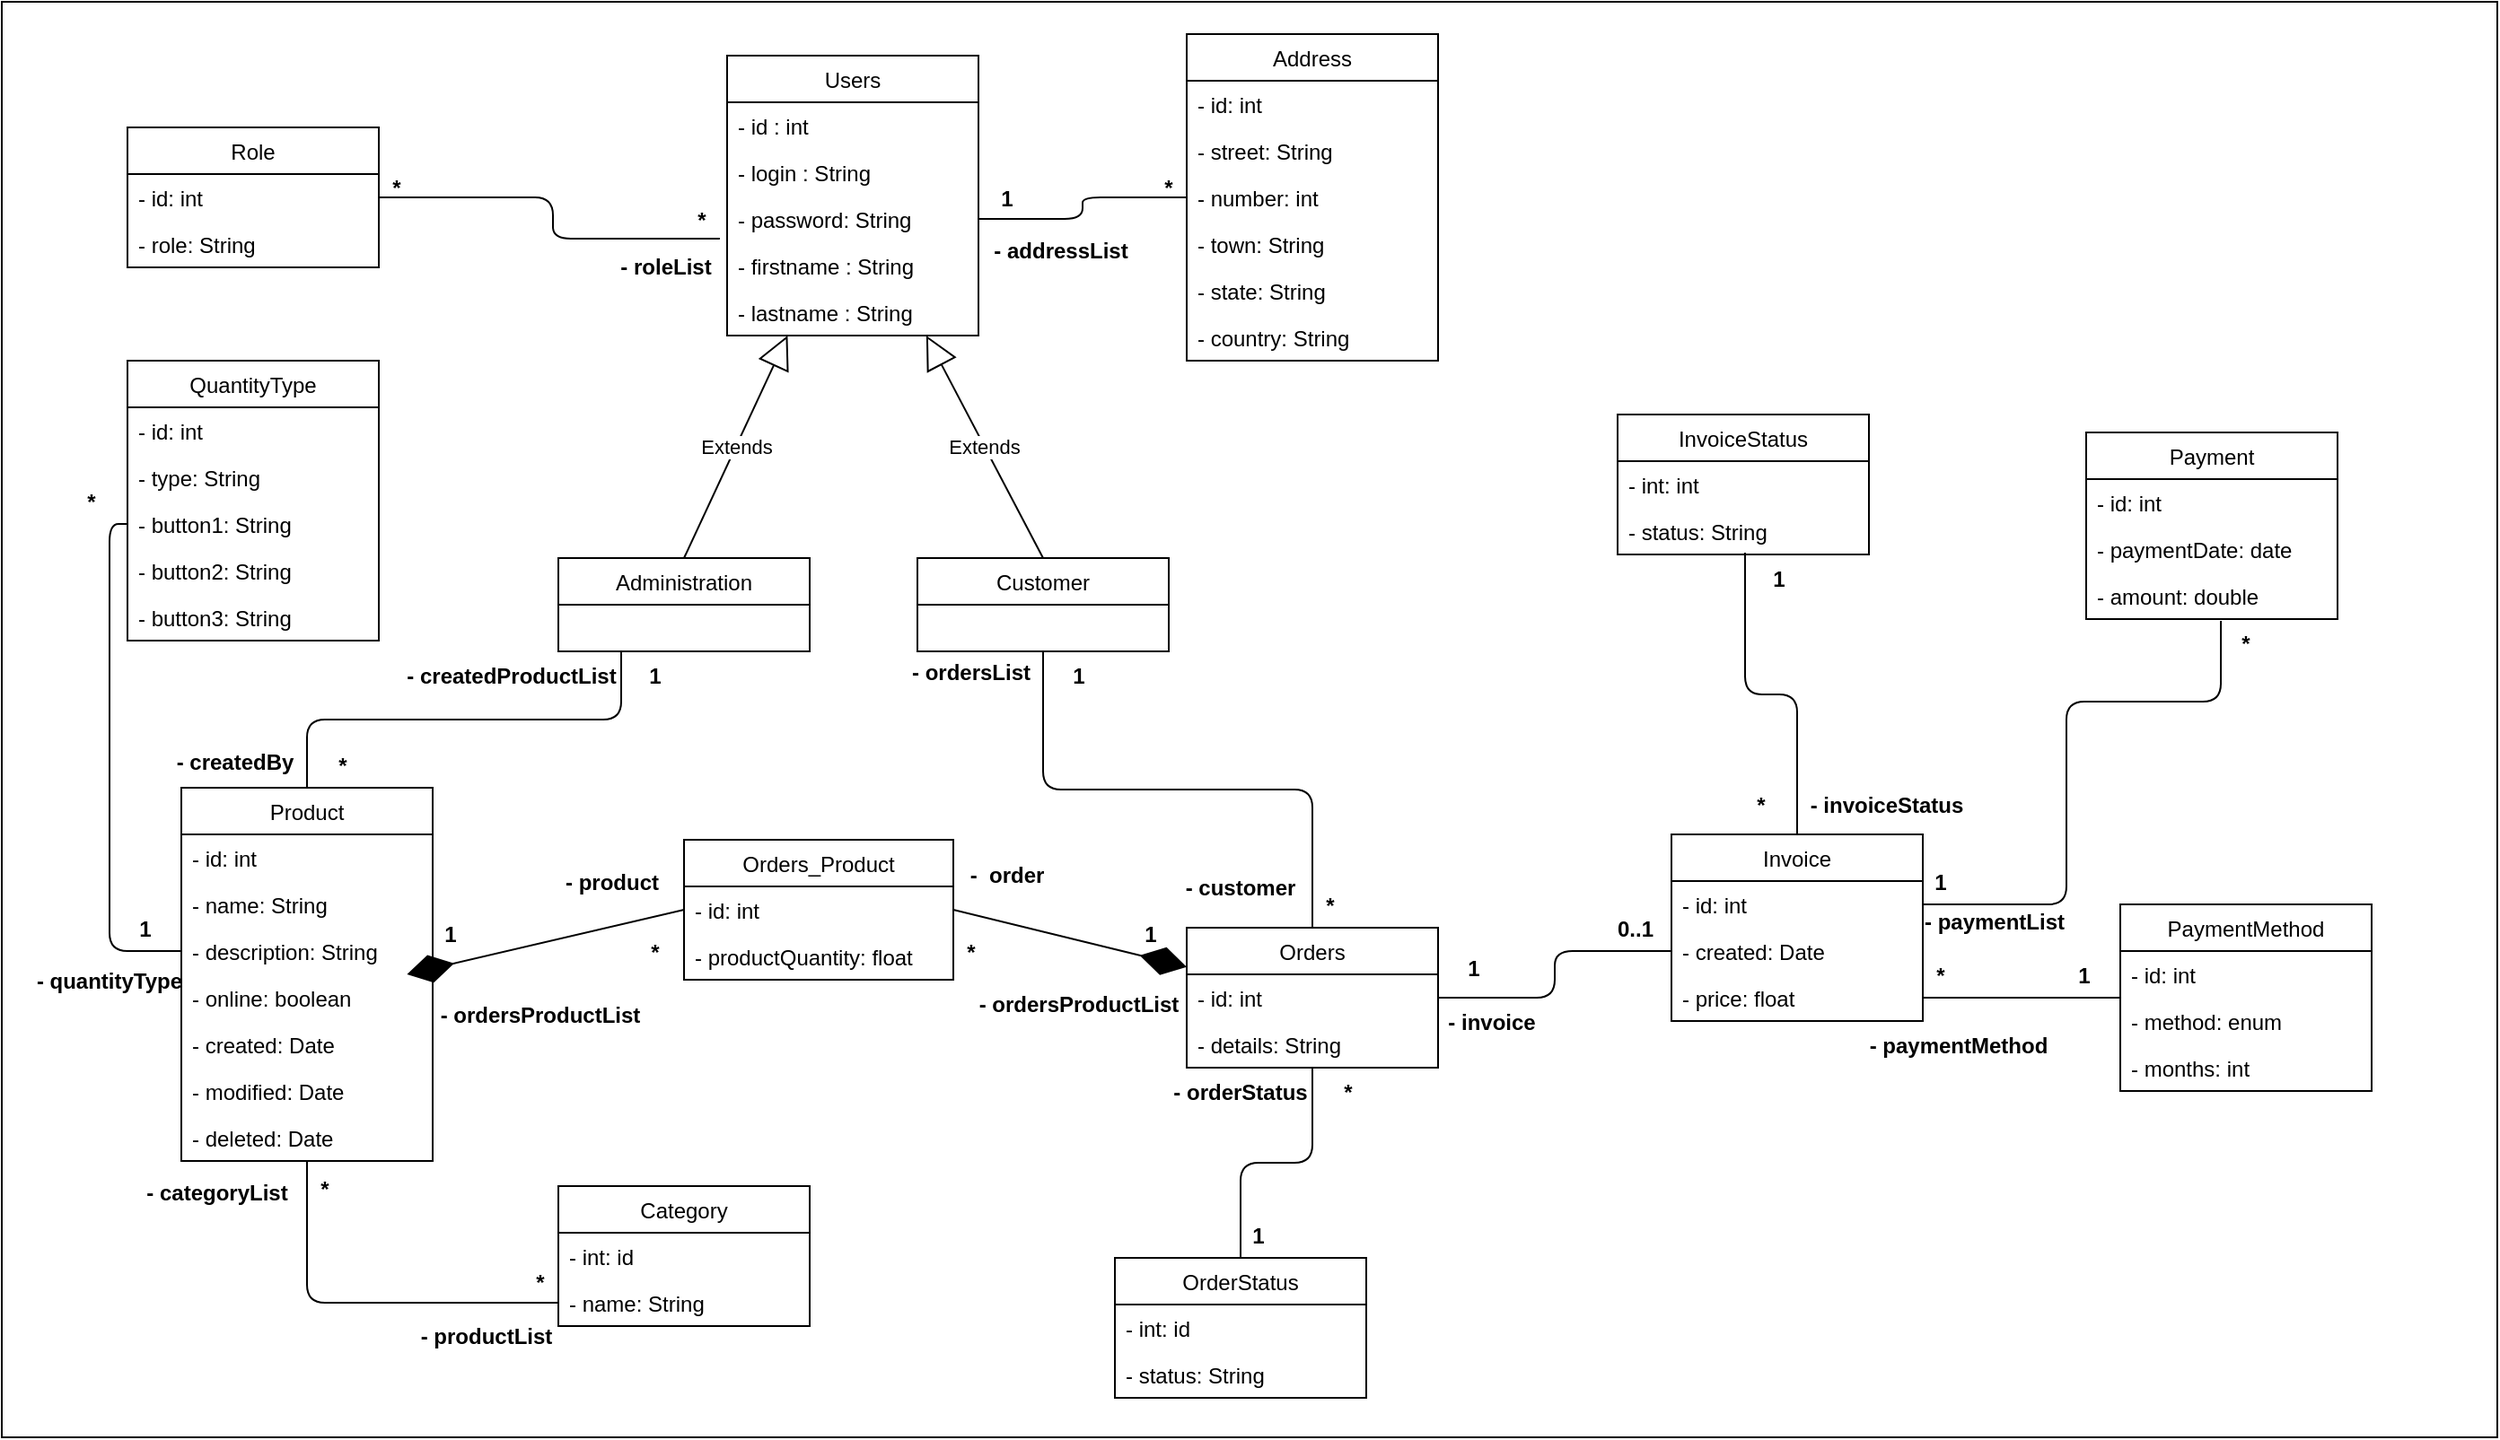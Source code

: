 <mxfile version="13.9.9" type="device" pages="8"><diagram id="TPup35VazX0daC7ARPF8" name="UML"><mxGraphModel dx="1662" dy="822" grid="1" gridSize="10" guides="1" tooltips="1" connect="1" arrows="1" fold="1" page="1" pageScale="1" pageWidth="827" pageHeight="1169" math="0" shadow="0"><root><mxCell id="tG_3w9Itzg5p2RPF29Pc-0"/><mxCell id="tG_3w9Itzg5p2RPF29Pc-1" parent="tG_3w9Itzg5p2RPF29Pc-0"/><mxCell id="tG_3w9Itzg5p2RPF29Pc-2" value="" style="rounded=0;whiteSpace=wrap;html=1;" parent="tG_3w9Itzg5p2RPF29Pc-1" vertex="1"><mxGeometry x="10" y="40" width="1390" height="800" as="geometry"/></mxCell><mxCell id="tG_3w9Itzg5p2RPF29Pc-3" value="Users" style="swimlane;fontStyle=0;childLayout=stackLayout;horizontal=1;startSize=26;fillColor=none;horizontalStack=0;resizeParent=1;resizeParentMax=0;resizeLast=0;collapsible=1;marginBottom=0;" parent="tG_3w9Itzg5p2RPF29Pc-1" vertex="1"><mxGeometry x="414" y="70" width="140" height="156" as="geometry"/></mxCell><mxCell id="tG_3w9Itzg5p2RPF29Pc-4" value="- id : int" style="text;strokeColor=none;fillColor=none;align=left;verticalAlign=top;spacingLeft=4;spacingRight=4;overflow=hidden;rotatable=0;points=[[0,0.5],[1,0.5]];portConstraint=eastwest;" parent="tG_3w9Itzg5p2RPF29Pc-3" vertex="1"><mxGeometry y="26" width="140" height="26" as="geometry"/></mxCell><mxCell id="tG_3w9Itzg5p2RPF29Pc-5" value="- login : String" style="text;strokeColor=none;fillColor=none;align=left;verticalAlign=top;spacingLeft=4;spacingRight=4;overflow=hidden;rotatable=0;points=[[0,0.5],[1,0.5]];portConstraint=eastwest;" parent="tG_3w9Itzg5p2RPF29Pc-3" vertex="1"><mxGeometry y="52" width="140" height="26" as="geometry"/></mxCell><mxCell id="tG_3w9Itzg5p2RPF29Pc-6" value="- password: String" style="text;strokeColor=none;fillColor=none;align=left;verticalAlign=top;spacingLeft=4;spacingRight=4;overflow=hidden;rotatable=0;points=[[0,0.5],[1,0.5]];portConstraint=eastwest;" parent="tG_3w9Itzg5p2RPF29Pc-3" vertex="1"><mxGeometry y="78" width="140" height="26" as="geometry"/></mxCell><mxCell id="tG_3w9Itzg5p2RPF29Pc-7" value="- firstname : String&#10;" style="text;strokeColor=none;fillColor=none;align=left;verticalAlign=top;spacingLeft=4;spacingRight=4;overflow=hidden;rotatable=0;points=[[0,0.5],[1,0.5]];portConstraint=eastwest;" parent="tG_3w9Itzg5p2RPF29Pc-3" vertex="1"><mxGeometry y="104" width="140" height="26" as="geometry"/></mxCell><mxCell id="tG_3w9Itzg5p2RPF29Pc-8" value="- lastname : String&#10;" style="text;strokeColor=none;fillColor=none;align=left;verticalAlign=top;spacingLeft=4;spacingRight=4;overflow=hidden;rotatable=0;points=[[0,0.5],[1,0.5]];portConstraint=eastwest;" parent="tG_3w9Itzg5p2RPF29Pc-3" vertex="1"><mxGeometry y="130" width="140" height="26" as="geometry"/></mxCell><mxCell id="tG_3w9Itzg5p2RPF29Pc-9" value="Role" style="swimlane;fontStyle=0;childLayout=stackLayout;horizontal=1;startSize=26;fillColor=none;horizontalStack=0;resizeParent=1;resizeParentMax=0;resizeLast=0;collapsible=1;marginBottom=0;" parent="tG_3w9Itzg5p2RPF29Pc-1" vertex="1"><mxGeometry x="80" y="110" width="140" height="78" as="geometry"/></mxCell><mxCell id="tG_3w9Itzg5p2RPF29Pc-10" value="- id: int" style="text;strokeColor=none;fillColor=none;align=left;verticalAlign=top;spacingLeft=4;spacingRight=4;overflow=hidden;rotatable=0;points=[[0,0.5],[1,0.5]];portConstraint=eastwest;" parent="tG_3w9Itzg5p2RPF29Pc-9" vertex="1"><mxGeometry y="26" width="140" height="26" as="geometry"/></mxCell><mxCell id="tG_3w9Itzg5p2RPF29Pc-11" value="- role: String" style="text;strokeColor=none;fillColor=none;align=left;verticalAlign=top;spacingLeft=4;spacingRight=4;overflow=hidden;rotatable=0;points=[[0,0.5],[1,0.5]];portConstraint=eastwest;" parent="tG_3w9Itzg5p2RPF29Pc-9" vertex="1"><mxGeometry y="52" width="140" height="26" as="geometry"/></mxCell><mxCell id="tG_3w9Itzg5p2RPF29Pc-12" value="Product" style="swimlane;fontStyle=0;childLayout=stackLayout;horizontal=1;startSize=26;fillColor=none;horizontalStack=0;resizeParent=1;resizeParentMax=0;resizeLast=0;collapsible=1;marginBottom=0;" parent="tG_3w9Itzg5p2RPF29Pc-1" vertex="1"><mxGeometry x="110" y="478" width="140" height="208" as="geometry"/></mxCell><mxCell id="tG_3w9Itzg5p2RPF29Pc-13" value="- id: int" style="text;strokeColor=none;fillColor=none;align=left;verticalAlign=top;spacingLeft=4;spacingRight=4;overflow=hidden;rotatable=0;points=[[0,0.5],[1,0.5]];portConstraint=eastwest;" parent="tG_3w9Itzg5p2RPF29Pc-12" vertex="1"><mxGeometry y="26" width="140" height="26" as="geometry"/></mxCell><mxCell id="tG_3w9Itzg5p2RPF29Pc-14" value="- name: String" style="text;strokeColor=none;fillColor=none;align=left;verticalAlign=top;spacingLeft=4;spacingRight=4;overflow=hidden;rotatable=0;points=[[0,0.5],[1,0.5]];portConstraint=eastwest;" parent="tG_3w9Itzg5p2RPF29Pc-12" vertex="1"><mxGeometry y="52" width="140" height="26" as="geometry"/></mxCell><mxCell id="tG_3w9Itzg5p2RPF29Pc-15" value="- description: String" style="text;strokeColor=none;fillColor=none;align=left;verticalAlign=top;spacingLeft=4;spacingRight=4;overflow=hidden;rotatable=0;points=[[0,0.5],[1,0.5]];portConstraint=eastwest;" parent="tG_3w9Itzg5p2RPF29Pc-12" vertex="1"><mxGeometry y="78" width="140" height="26" as="geometry"/></mxCell><mxCell id="tG_3w9Itzg5p2RPF29Pc-16" value="- online: boolean" style="text;strokeColor=none;fillColor=none;align=left;verticalAlign=top;spacingLeft=4;spacingRight=4;overflow=hidden;rotatable=0;points=[[0,0.5],[1,0.5]];portConstraint=eastwest;" parent="tG_3w9Itzg5p2RPF29Pc-12" vertex="1"><mxGeometry y="104" width="140" height="26" as="geometry"/></mxCell><mxCell id="tG_3w9Itzg5p2RPF29Pc-17" value="- created: Date" style="text;strokeColor=none;fillColor=none;align=left;verticalAlign=top;spacingLeft=4;spacingRight=4;overflow=hidden;rotatable=0;points=[[0,0.5],[1,0.5]];portConstraint=eastwest;" parent="tG_3w9Itzg5p2RPF29Pc-12" vertex="1"><mxGeometry y="130" width="140" height="26" as="geometry"/></mxCell><mxCell id="tG_3w9Itzg5p2RPF29Pc-18" value="- modified: Date" style="text;strokeColor=none;fillColor=none;align=left;verticalAlign=top;spacingLeft=4;spacingRight=4;overflow=hidden;rotatable=0;points=[[0,0.5],[1,0.5]];portConstraint=eastwest;" parent="tG_3w9Itzg5p2RPF29Pc-12" vertex="1"><mxGeometry y="156" width="140" height="26" as="geometry"/></mxCell><mxCell id="tG_3w9Itzg5p2RPF29Pc-19" value="- deleted: Date" style="text;strokeColor=none;fillColor=none;align=left;verticalAlign=top;spacingLeft=4;spacingRight=4;overflow=hidden;rotatable=0;points=[[0,0.5],[1,0.5]];portConstraint=eastwest;" parent="tG_3w9Itzg5p2RPF29Pc-12" vertex="1"><mxGeometry y="182" width="140" height="26" as="geometry"/></mxCell><mxCell id="tG_3w9Itzg5p2RPF29Pc-20" value="Administration" style="swimlane;fontStyle=0;childLayout=stackLayout;horizontal=1;startSize=26;fillColor=none;horizontalStack=0;resizeParent=1;resizeParentMax=0;resizeLast=0;collapsible=1;marginBottom=0;" parent="tG_3w9Itzg5p2RPF29Pc-1" vertex="1"><mxGeometry x="320" y="350" width="140" height="52" as="geometry"/></mxCell><mxCell id="tG_3w9Itzg5p2RPF29Pc-21" value="Customer" style="swimlane;fontStyle=0;childLayout=stackLayout;horizontal=1;startSize=26;fillColor=none;horizontalStack=0;resizeParent=1;resizeParentMax=0;resizeLast=0;collapsible=1;marginBottom=0;" parent="tG_3w9Itzg5p2RPF29Pc-1" vertex="1"><mxGeometry x="520" y="350" width="140" height="52" as="geometry"/></mxCell><mxCell id="tG_3w9Itzg5p2RPF29Pc-22" value="Orders" style="swimlane;fontStyle=0;childLayout=stackLayout;horizontal=1;startSize=26;fillColor=none;horizontalStack=0;resizeParent=1;resizeParentMax=0;resizeLast=0;collapsible=1;marginBottom=0;" parent="tG_3w9Itzg5p2RPF29Pc-1" vertex="1"><mxGeometry x="670" y="556" width="140" height="78" as="geometry"/></mxCell><mxCell id="tG_3w9Itzg5p2RPF29Pc-23" value="- id: int" style="text;strokeColor=none;fillColor=none;align=left;verticalAlign=top;spacingLeft=4;spacingRight=4;overflow=hidden;rotatable=0;points=[[0,0.5],[1,0.5]];portConstraint=eastwest;" parent="tG_3w9Itzg5p2RPF29Pc-22" vertex="1"><mxGeometry y="26" width="140" height="26" as="geometry"/></mxCell><mxCell id="tG_3w9Itzg5p2RPF29Pc-24" value="- details: String" style="text;strokeColor=none;fillColor=none;align=left;verticalAlign=top;spacingLeft=4;spacingRight=4;overflow=hidden;rotatable=0;points=[[0,0.5],[1,0.5]];portConstraint=eastwest;" parent="tG_3w9Itzg5p2RPF29Pc-22" vertex="1"><mxGeometry y="52" width="140" height="26" as="geometry"/></mxCell><mxCell id="tG_3w9Itzg5p2RPF29Pc-25" value="" style="endArrow=none;html=1;edgeStyle=orthogonalEdgeStyle;entryX=0.5;entryY=0;entryDx=0;entryDy=0;exitX=0.5;exitY=1;exitDx=0;exitDy=0;" parent="tG_3w9Itzg5p2RPF29Pc-1" source="tG_3w9Itzg5p2RPF29Pc-21" target="tG_3w9Itzg5p2RPF29Pc-22" edge="1"><mxGeometry relative="1" as="geometry"><mxPoint x="500" y="440" as="sourcePoint"/><mxPoint x="660" y="440" as="targetPoint"/></mxGeometry></mxCell><mxCell id="tG_3w9Itzg5p2RPF29Pc-26" value="Extends" style="endArrow=block;endSize=16;endFill=0;html=1;exitX=0.5;exitY=0;exitDx=0;exitDy=0;" parent="tG_3w9Itzg5p2RPF29Pc-1" source="tG_3w9Itzg5p2RPF29Pc-20" target="tG_3w9Itzg5p2RPF29Pc-3" edge="1"><mxGeometry width="160" relative="1" as="geometry"><mxPoint x="479" y="250" as="sourcePoint"/><mxPoint x="472.991" y="252" as="targetPoint"/></mxGeometry></mxCell><mxCell id="tG_3w9Itzg5p2RPF29Pc-27" value="Extends" style="endArrow=block;endSize=16;endFill=0;html=1;exitX=0.5;exitY=0;exitDx=0;exitDy=0;" parent="tG_3w9Itzg5p2RPF29Pc-1" source="tG_3w9Itzg5p2RPF29Pc-21" target="tG_3w9Itzg5p2RPF29Pc-3" edge="1"><mxGeometry width="160" relative="1" as="geometry"><mxPoint x="500" y="440" as="sourcePoint"/><mxPoint x="496.414" y="252" as="targetPoint"/></mxGeometry></mxCell><mxCell id="tG_3w9Itzg5p2RPF29Pc-28" value="" style="endArrow=none;html=1;edgeStyle=orthogonalEdgeStyle;entryX=-0.029;entryY=-0.077;entryDx=0;entryDy=0;entryPerimeter=0;" parent="tG_3w9Itzg5p2RPF29Pc-1" source="tG_3w9Itzg5p2RPF29Pc-9" target="tG_3w9Itzg5p2RPF29Pc-7" edge="1"><mxGeometry relative="1" as="geometry"><mxPoint x="220" y="150" as="sourcePoint"/><mxPoint x="660" y="440" as="targetPoint"/></mxGeometry></mxCell><mxCell id="tG_3w9Itzg5p2RPF29Pc-29" value="Orders_Product" style="swimlane;fontStyle=0;childLayout=stackLayout;horizontal=1;startSize=26;fillColor=none;horizontalStack=0;resizeParent=1;resizeParentMax=0;resizeLast=0;collapsible=1;marginBottom=0;" parent="tG_3w9Itzg5p2RPF29Pc-1" vertex="1"><mxGeometry x="390" y="507" width="150" height="78" as="geometry"/></mxCell><mxCell id="tG_3w9Itzg5p2RPF29Pc-30" value="- id: int" style="text;strokeColor=none;fillColor=none;align=left;verticalAlign=top;spacingLeft=4;spacingRight=4;overflow=hidden;rotatable=0;points=[[0,0.5],[1,0.5]];portConstraint=eastwest;" parent="tG_3w9Itzg5p2RPF29Pc-29" vertex="1"><mxGeometry y="26" width="150" height="26" as="geometry"/></mxCell><mxCell id="tG_3w9Itzg5p2RPF29Pc-31" value="- productQuantity: float" style="text;strokeColor=none;fillColor=none;align=left;verticalAlign=top;spacingLeft=4;spacingRight=4;overflow=hidden;rotatable=0;points=[[0,0.5],[1,0.5]];portConstraint=eastwest;" parent="tG_3w9Itzg5p2RPF29Pc-29" vertex="1"><mxGeometry y="52" width="150" height="26" as="geometry"/></mxCell><mxCell id="tG_3w9Itzg5p2RPF29Pc-32" value="" style="endArrow=diamondThin;endFill=1;endSize=24;html=1;exitX=0;exitY=0.5;exitDx=0;exitDy=0;" parent="tG_3w9Itzg5p2RPF29Pc-1" source="tG_3w9Itzg5p2RPF29Pc-30" target="tG_3w9Itzg5p2RPF29Pc-16" edge="1"><mxGeometry width="160" relative="1" as="geometry"><mxPoint x="500" y="440" as="sourcePoint"/><mxPoint x="660" y="440" as="targetPoint"/></mxGeometry></mxCell><mxCell id="tG_3w9Itzg5p2RPF29Pc-33" value="" style="endArrow=diamondThin;endFill=1;endSize=24;html=1;exitX=1;exitY=0.5;exitDx=0;exitDy=0;" parent="tG_3w9Itzg5p2RPF29Pc-1" source="tG_3w9Itzg5p2RPF29Pc-30" target="tG_3w9Itzg5p2RPF29Pc-22" edge="1"><mxGeometry width="160" relative="1" as="geometry"><mxPoint x="500" y="440" as="sourcePoint"/><mxPoint x="660" y="440" as="targetPoint"/></mxGeometry></mxCell><mxCell id="tG_3w9Itzg5p2RPF29Pc-34" value="" style="endArrow=none;html=1;edgeStyle=orthogonalEdgeStyle;exitX=0.25;exitY=1;exitDx=0;exitDy=0;entryX=0.5;entryY=0;entryDx=0;entryDy=0;" parent="tG_3w9Itzg5p2RPF29Pc-1" source="tG_3w9Itzg5p2RPF29Pc-20" target="tG_3w9Itzg5p2RPF29Pc-12" edge="1"><mxGeometry relative="1" as="geometry"><mxPoint x="500" y="440" as="sourcePoint"/><mxPoint x="660" y="440" as="targetPoint"/></mxGeometry></mxCell><mxCell id="tG_3w9Itzg5p2RPF29Pc-35" value="Address" style="swimlane;fontStyle=0;childLayout=stackLayout;horizontal=1;startSize=26;fillColor=none;horizontalStack=0;resizeParent=1;resizeParentMax=0;resizeLast=0;collapsible=1;marginBottom=0;" parent="tG_3w9Itzg5p2RPF29Pc-1" vertex="1"><mxGeometry x="670" y="58" width="140" height="182" as="geometry"/></mxCell><mxCell id="tG_3w9Itzg5p2RPF29Pc-36" value="- id: int" style="text;strokeColor=none;fillColor=none;align=left;verticalAlign=top;spacingLeft=4;spacingRight=4;overflow=hidden;rotatable=0;points=[[0,0.5],[1,0.5]];portConstraint=eastwest;" parent="tG_3w9Itzg5p2RPF29Pc-35" vertex="1"><mxGeometry y="26" width="140" height="26" as="geometry"/></mxCell><mxCell id="tG_3w9Itzg5p2RPF29Pc-37" value="- street: String" style="text;strokeColor=none;fillColor=none;align=left;verticalAlign=top;spacingLeft=4;spacingRight=4;overflow=hidden;rotatable=0;points=[[0,0.5],[1,0.5]];portConstraint=eastwest;" parent="tG_3w9Itzg5p2RPF29Pc-35" vertex="1"><mxGeometry y="52" width="140" height="26" as="geometry"/></mxCell><mxCell id="tG_3w9Itzg5p2RPF29Pc-38" value="- number: int" style="text;strokeColor=none;fillColor=none;align=left;verticalAlign=top;spacingLeft=4;spacingRight=4;overflow=hidden;rotatable=0;points=[[0,0.5],[1,0.5]];portConstraint=eastwest;" parent="tG_3w9Itzg5p2RPF29Pc-35" vertex="1"><mxGeometry y="78" width="140" height="26" as="geometry"/></mxCell><mxCell id="tG_3w9Itzg5p2RPF29Pc-39" value="- town: String" style="text;strokeColor=none;fillColor=none;align=left;verticalAlign=top;spacingLeft=4;spacingRight=4;overflow=hidden;rotatable=0;points=[[0,0.5],[1,0.5]];portConstraint=eastwest;" parent="tG_3w9Itzg5p2RPF29Pc-35" vertex="1"><mxGeometry y="104" width="140" height="26" as="geometry"/></mxCell><mxCell id="tG_3w9Itzg5p2RPF29Pc-40" value="- state: String" style="text;strokeColor=none;fillColor=none;align=left;verticalAlign=top;spacingLeft=4;spacingRight=4;overflow=hidden;rotatable=0;points=[[0,0.5],[1,0.5]];portConstraint=eastwest;" parent="tG_3w9Itzg5p2RPF29Pc-35" vertex="1"><mxGeometry y="130" width="140" height="26" as="geometry"/></mxCell><mxCell id="tG_3w9Itzg5p2RPF29Pc-41" value="- country: String" style="text;strokeColor=none;fillColor=none;align=left;verticalAlign=top;spacingLeft=4;spacingRight=4;overflow=hidden;rotatable=0;points=[[0,0.5],[1,0.5]];portConstraint=eastwest;" parent="tG_3w9Itzg5p2RPF29Pc-35" vertex="1"><mxGeometry y="156" width="140" height="26" as="geometry"/></mxCell><mxCell id="tG_3w9Itzg5p2RPF29Pc-42" value="" style="endArrow=none;html=1;edgeStyle=orthogonalEdgeStyle;exitX=1;exitY=0.5;exitDx=0;exitDy=0;" parent="tG_3w9Itzg5p2RPF29Pc-1" source="tG_3w9Itzg5p2RPF29Pc-6" target="tG_3w9Itzg5p2RPF29Pc-35" edge="1"><mxGeometry relative="1" as="geometry"><mxPoint x="500" y="440" as="sourcePoint"/><mxPoint x="631" y="159" as="targetPoint"/></mxGeometry></mxCell><mxCell id="tG_3w9Itzg5p2RPF29Pc-43" value="OrderStatus" style="swimlane;fontStyle=0;childLayout=stackLayout;horizontal=1;startSize=26;fillColor=none;horizontalStack=0;resizeParent=1;resizeParentMax=0;resizeLast=0;collapsible=1;marginBottom=0;" parent="tG_3w9Itzg5p2RPF29Pc-1" vertex="1"><mxGeometry x="630" y="740" width="140" height="78" as="geometry"/></mxCell><mxCell id="tG_3w9Itzg5p2RPF29Pc-44" value="- int: id" style="text;strokeColor=none;fillColor=none;align=left;verticalAlign=top;spacingLeft=4;spacingRight=4;overflow=hidden;rotatable=0;points=[[0,0.5],[1,0.5]];portConstraint=eastwest;" parent="tG_3w9Itzg5p2RPF29Pc-43" vertex="1"><mxGeometry y="26" width="140" height="26" as="geometry"/></mxCell><mxCell id="tG_3w9Itzg5p2RPF29Pc-45" value="- status: String" style="text;strokeColor=none;fillColor=none;align=left;verticalAlign=top;spacingLeft=4;spacingRight=4;overflow=hidden;rotatable=0;points=[[0,0.5],[1,0.5]];portConstraint=eastwest;" parent="tG_3w9Itzg5p2RPF29Pc-43" vertex="1"><mxGeometry y="52" width="140" height="26" as="geometry"/></mxCell><mxCell id="tG_3w9Itzg5p2RPF29Pc-46" value="" style="endArrow=none;html=1;edgeStyle=orthogonalEdgeStyle;exitX=0.5;exitY=0;exitDx=0;exitDy=0;" parent="tG_3w9Itzg5p2RPF29Pc-1" source="tG_3w9Itzg5p2RPF29Pc-43" target="tG_3w9Itzg5p2RPF29Pc-22" edge="1"><mxGeometry relative="1" as="geometry"><mxPoint x="500" y="440" as="sourcePoint"/><mxPoint x="730.98" y="633.012" as="targetPoint"/></mxGeometry></mxCell><mxCell id="tG_3w9Itzg5p2RPF29Pc-47" value="Invoice" style="swimlane;fontStyle=0;childLayout=stackLayout;horizontal=1;startSize=26;fillColor=none;horizontalStack=0;resizeParent=1;resizeParentMax=0;resizeLast=0;collapsible=1;marginBottom=0;" parent="tG_3w9Itzg5p2RPF29Pc-1" vertex="1"><mxGeometry x="940" y="504" width="140" height="104" as="geometry"/></mxCell><mxCell id="tG_3w9Itzg5p2RPF29Pc-48" value="- id: int" style="text;strokeColor=none;fillColor=none;align=left;verticalAlign=top;spacingLeft=4;spacingRight=4;overflow=hidden;rotatable=0;points=[[0,0.5],[1,0.5]];portConstraint=eastwest;" parent="tG_3w9Itzg5p2RPF29Pc-47" vertex="1"><mxGeometry y="26" width="140" height="26" as="geometry"/></mxCell><mxCell id="tG_3w9Itzg5p2RPF29Pc-49" value="- created: Date" style="text;strokeColor=none;fillColor=none;align=left;verticalAlign=top;spacingLeft=4;spacingRight=4;overflow=hidden;rotatable=0;points=[[0,0.5],[1,0.5]];portConstraint=eastwest;" parent="tG_3w9Itzg5p2RPF29Pc-47" vertex="1"><mxGeometry y="52" width="140" height="26" as="geometry"/></mxCell><mxCell id="tG_3w9Itzg5p2RPF29Pc-50" value="- price: float" style="text;strokeColor=none;fillColor=none;align=left;verticalAlign=top;spacingLeft=4;spacingRight=4;overflow=hidden;rotatable=0;points=[[0,0.5],[1,0.5]];portConstraint=eastwest;" parent="tG_3w9Itzg5p2RPF29Pc-47" vertex="1"><mxGeometry y="78" width="140" height="26" as="geometry"/></mxCell><mxCell id="tG_3w9Itzg5p2RPF29Pc-51" value="" style="endArrow=none;html=1;edgeStyle=orthogonalEdgeStyle;entryX=0;entryY=0.5;entryDx=0;entryDy=0;" parent="tG_3w9Itzg5p2RPF29Pc-1" source="tG_3w9Itzg5p2RPF29Pc-22" target="tG_3w9Itzg5p2RPF29Pc-49" edge="1"><mxGeometry relative="1" as="geometry"><mxPoint x="500" y="440" as="sourcePoint"/><mxPoint x="660" y="440" as="targetPoint"/></mxGeometry></mxCell><mxCell id="tG_3w9Itzg5p2RPF29Pc-52" value="InvoiceStatus" style="swimlane;fontStyle=0;childLayout=stackLayout;horizontal=1;startSize=26;fillColor=none;horizontalStack=0;resizeParent=1;resizeParentMax=0;resizeLast=0;collapsible=1;marginBottom=0;" parent="tG_3w9Itzg5p2RPF29Pc-1" vertex="1"><mxGeometry x="910" y="270" width="140" height="78" as="geometry"/></mxCell><mxCell id="tG_3w9Itzg5p2RPF29Pc-53" value="- int: int" style="text;strokeColor=none;fillColor=none;align=left;verticalAlign=top;spacingLeft=4;spacingRight=4;overflow=hidden;rotatable=0;points=[[0,0.5],[1,0.5]];portConstraint=eastwest;" parent="tG_3w9Itzg5p2RPF29Pc-52" vertex="1"><mxGeometry y="26" width="140" height="26" as="geometry"/></mxCell><mxCell id="tG_3w9Itzg5p2RPF29Pc-54" value="- status: String" style="text;strokeColor=none;fillColor=none;align=left;verticalAlign=top;spacingLeft=4;spacingRight=4;overflow=hidden;rotatable=0;points=[[0,0.5],[1,0.5]];portConstraint=eastwest;" parent="tG_3w9Itzg5p2RPF29Pc-52" vertex="1"><mxGeometry y="52" width="140" height="26" as="geometry"/></mxCell><mxCell id="tG_3w9Itzg5p2RPF29Pc-55" value="" style="endArrow=none;html=1;edgeStyle=orthogonalEdgeStyle;exitX=0.5;exitY=0;exitDx=0;exitDy=0;entryX=0.507;entryY=0.962;entryDx=0;entryDy=0;entryPerimeter=0;" parent="tG_3w9Itzg5p2RPF29Pc-1" source="tG_3w9Itzg5p2RPF29Pc-47" target="tG_3w9Itzg5p2RPF29Pc-54" edge="1"><mxGeometry relative="1" as="geometry"><mxPoint x="500" y="440" as="sourcePoint"/><mxPoint x="660" y="440" as="targetPoint"/></mxGeometry></mxCell><mxCell id="tG_3w9Itzg5p2RPF29Pc-56" value="PaymentMethod" style="swimlane;fontStyle=0;childLayout=stackLayout;horizontal=1;startSize=26;fillColor=none;horizontalStack=0;resizeParent=1;resizeParentMax=0;resizeLast=0;collapsible=1;marginBottom=0;" parent="tG_3w9Itzg5p2RPF29Pc-1" vertex="1"><mxGeometry x="1190" y="543" width="140" height="104" as="geometry"/></mxCell><mxCell id="tG_3w9Itzg5p2RPF29Pc-57" value="- id: int" style="text;strokeColor=none;fillColor=none;align=left;verticalAlign=top;spacingLeft=4;spacingRight=4;overflow=hidden;rotatable=0;points=[[0,0.5],[1,0.5]];portConstraint=eastwest;" parent="tG_3w9Itzg5p2RPF29Pc-56" vertex="1"><mxGeometry y="26" width="140" height="26" as="geometry"/></mxCell><mxCell id="tG_3w9Itzg5p2RPF29Pc-58" value="- method: enum" style="text;strokeColor=none;fillColor=none;align=left;verticalAlign=top;spacingLeft=4;spacingRight=4;overflow=hidden;rotatable=0;points=[[0,0.5],[1,0.5]];portConstraint=eastwest;" parent="tG_3w9Itzg5p2RPF29Pc-56" vertex="1"><mxGeometry y="52" width="140" height="26" as="geometry"/></mxCell><mxCell id="tG_3w9Itzg5p2RPF29Pc-59" value="- months: int" style="text;strokeColor=none;fillColor=none;align=left;verticalAlign=top;spacingLeft=4;spacingRight=4;overflow=hidden;rotatable=0;points=[[0,0.5],[1,0.5]];portConstraint=eastwest;" parent="tG_3w9Itzg5p2RPF29Pc-56" vertex="1"><mxGeometry y="78" width="140" height="26" as="geometry"/></mxCell><mxCell id="tG_3w9Itzg5p2RPF29Pc-60" value="Payment" style="swimlane;fontStyle=0;childLayout=stackLayout;horizontal=1;startSize=26;fillColor=none;horizontalStack=0;resizeParent=1;resizeParentMax=0;resizeLast=0;collapsible=1;marginBottom=0;" parent="tG_3w9Itzg5p2RPF29Pc-1" vertex="1"><mxGeometry x="1171" y="280" width="140" height="104" as="geometry"/></mxCell><mxCell id="tG_3w9Itzg5p2RPF29Pc-61" value="- id: int" style="text;strokeColor=none;fillColor=none;align=left;verticalAlign=top;spacingLeft=4;spacingRight=4;overflow=hidden;rotatable=0;points=[[0,0.5],[1,0.5]];portConstraint=eastwest;" parent="tG_3w9Itzg5p2RPF29Pc-60" vertex="1"><mxGeometry y="26" width="140" height="26" as="geometry"/></mxCell><mxCell id="tG_3w9Itzg5p2RPF29Pc-62" value="- paymentDate: date" style="text;strokeColor=none;fillColor=none;align=left;verticalAlign=top;spacingLeft=4;spacingRight=4;overflow=hidden;rotatable=0;points=[[0,0.5],[1,0.5]];portConstraint=eastwest;" parent="tG_3w9Itzg5p2RPF29Pc-60" vertex="1"><mxGeometry y="52" width="140" height="26" as="geometry"/></mxCell><mxCell id="tG_3w9Itzg5p2RPF29Pc-63" value="- amount: double" style="text;strokeColor=none;fillColor=none;align=left;verticalAlign=top;spacingLeft=4;spacingRight=4;overflow=hidden;rotatable=0;points=[[0,0.5],[1,0.5]];portConstraint=eastwest;" parent="tG_3w9Itzg5p2RPF29Pc-60" vertex="1"><mxGeometry y="78" width="140" height="26" as="geometry"/></mxCell><mxCell id="tG_3w9Itzg5p2RPF29Pc-64" value="" style="endArrow=none;html=1;edgeStyle=orthogonalEdgeStyle;entryX=0.536;entryY=1.038;entryDx=0;entryDy=0;entryPerimeter=0;exitX=1;exitY=0.5;exitDx=0;exitDy=0;" parent="tG_3w9Itzg5p2RPF29Pc-1" source="tG_3w9Itzg5p2RPF29Pc-48" target="tG_3w9Itzg5p2RPF29Pc-63" edge="1"><mxGeometry relative="1" as="geometry"><mxPoint x="500" y="440" as="sourcePoint"/><mxPoint x="660" y="440" as="targetPoint"/><Array as="points"><mxPoint x="1160" y="543"/><mxPoint x="1160" y="430"/><mxPoint x="1246" y="430"/></Array></mxGeometry></mxCell><mxCell id="tG_3w9Itzg5p2RPF29Pc-65" value="" style="endArrow=none;html=1;edgeStyle=orthogonalEdgeStyle;exitX=1;exitY=0.5;exitDx=0;exitDy=0;" parent="tG_3w9Itzg5p2RPF29Pc-1" source="tG_3w9Itzg5p2RPF29Pc-50" target="tG_3w9Itzg5p2RPF29Pc-56" edge="1"><mxGeometry relative="1" as="geometry"><mxPoint x="500" y="440" as="sourcePoint"/><mxPoint x="1241" y="587" as="targetPoint"/></mxGeometry></mxCell><mxCell id="tG_3w9Itzg5p2RPF29Pc-66" value="*" style="text;align=center;fontStyle=1;verticalAlign=middle;spacingLeft=3;spacingRight=3;strokeColor=none;rotatable=0;points=[[0,0.5],[1,0.5]];portConstraint=eastwest;" parent="tG_3w9Itzg5p2RPF29Pc-1" vertex="1"><mxGeometry x="190" y="130" width="80" height="26" as="geometry"/></mxCell><mxCell id="tG_3w9Itzg5p2RPF29Pc-67" value="- roleList" style="text;align=center;fontStyle=1;verticalAlign=middle;spacingLeft=3;spacingRight=3;strokeColor=none;rotatable=0;points=[[0,0.5],[1,0.5]];portConstraint=eastwest;" parent="tG_3w9Itzg5p2RPF29Pc-1" vertex="1"><mxGeometry x="340" y="174" width="80" height="26" as="geometry"/></mxCell><mxCell id="tG_3w9Itzg5p2RPF29Pc-68" value="*" style="text;align=center;fontStyle=1;verticalAlign=middle;spacingLeft=3;spacingRight=3;strokeColor=none;rotatable=0;points=[[0,0.5],[1,0.5]];portConstraint=eastwest;" parent="tG_3w9Itzg5p2RPF29Pc-1" vertex="1"><mxGeometry x="360" y="148" width="80" height="26" as="geometry"/></mxCell><mxCell id="tG_3w9Itzg5p2RPF29Pc-69" value="*" style="text;align=center;fontStyle=1;verticalAlign=middle;spacingLeft=3;spacingRight=3;strokeColor=none;rotatable=0;points=[[0,0.5],[1,0.5]];portConstraint=eastwest;" parent="tG_3w9Itzg5p2RPF29Pc-1" vertex="1"><mxGeometry x="160" y="452" width="80" height="26" as="geometry"/></mxCell><mxCell id="tG_3w9Itzg5p2RPF29Pc-70" value="1" style="text;align=center;fontStyle=1;verticalAlign=middle;spacingLeft=3;spacingRight=3;strokeColor=none;rotatable=0;points=[[0,0.5],[1,0.5]];portConstraint=eastwest;" parent="tG_3w9Itzg5p2RPF29Pc-1" vertex="1"><mxGeometry x="334" y="402" width="80" height="26" as="geometry"/></mxCell><mxCell id="tG_3w9Itzg5p2RPF29Pc-71" value="- createdBy" style="text;align=center;fontStyle=1;verticalAlign=middle;spacingLeft=3;spacingRight=3;strokeColor=none;rotatable=0;points=[[0,0.5],[1,0.5]];portConstraint=eastwest;" parent="tG_3w9Itzg5p2RPF29Pc-1" vertex="1"><mxGeometry x="100" y="450" width="80" height="26" as="geometry"/></mxCell><mxCell id="tG_3w9Itzg5p2RPF29Pc-72" value="*" style="text;align=center;fontStyle=1;verticalAlign=middle;spacingLeft=3;spacingRight=3;strokeColor=none;rotatable=0;points=[[0,0.5],[1,0.5]];portConstraint=eastwest;" parent="tG_3w9Itzg5p2RPF29Pc-1" vertex="1"><mxGeometry x="710" y="530" width="80" height="26" as="geometry"/></mxCell><mxCell id="tG_3w9Itzg5p2RPF29Pc-73" value="1" style="text;align=center;fontStyle=1;verticalAlign=middle;spacingLeft=3;spacingRight=3;strokeColor=none;rotatable=0;points=[[0,0.5],[1,0.5]];portConstraint=eastwest;" parent="tG_3w9Itzg5p2RPF29Pc-1" vertex="1"><mxGeometry x="570" y="402" width="80" height="26" as="geometry"/></mxCell><mxCell id="tG_3w9Itzg5p2RPF29Pc-74" value="- ordersList" style="text;align=center;fontStyle=1;verticalAlign=middle;spacingLeft=3;spacingRight=3;strokeColor=none;rotatable=0;points=[[0,0.5],[1,0.5]];portConstraint=eastwest;" parent="tG_3w9Itzg5p2RPF29Pc-1" vertex="1"><mxGeometry x="510" y="400" width="80" height="26" as="geometry"/></mxCell><mxCell id="tG_3w9Itzg5p2RPF29Pc-75" value="- createdProductList" style="text;align=center;fontStyle=1;verticalAlign=middle;spacingLeft=3;spacingRight=3;strokeColor=none;rotatable=0;points=[[0,0.5],[1,0.5]];portConstraint=eastwest;" parent="tG_3w9Itzg5p2RPF29Pc-1" vertex="1"><mxGeometry x="254" y="402" width="80" height="26" as="geometry"/></mxCell><mxCell id="tG_3w9Itzg5p2RPF29Pc-76" value="1" style="text;align=center;fontStyle=1;verticalAlign=middle;spacingLeft=3;spacingRight=3;strokeColor=none;rotatable=0;points=[[0,0.5],[1,0.5]];portConstraint=eastwest;" parent="tG_3w9Itzg5p2RPF29Pc-1" vertex="1"><mxGeometry x="220" y="546" width="80" height="26" as="geometry"/></mxCell><mxCell id="tG_3w9Itzg5p2RPF29Pc-77" value="*" style="text;align=center;fontStyle=1;verticalAlign=middle;spacingLeft=3;spacingRight=3;strokeColor=none;rotatable=0;points=[[0,0.5],[1,0.5]];portConstraint=eastwest;" parent="tG_3w9Itzg5p2RPF29Pc-1" vertex="1"><mxGeometry x="334" y="556" width="80" height="26" as="geometry"/></mxCell><mxCell id="tG_3w9Itzg5p2RPF29Pc-78" value="*" style="text;align=center;fontStyle=1;verticalAlign=middle;spacingLeft=3;spacingRight=3;strokeColor=none;rotatable=0;points=[[0,0.5],[1,0.5]];portConstraint=eastwest;" parent="tG_3w9Itzg5p2RPF29Pc-1" vertex="1"><mxGeometry x="510" y="556" width="80" height="26" as="geometry"/></mxCell><mxCell id="tG_3w9Itzg5p2RPF29Pc-79" value="1" style="text;align=center;fontStyle=1;verticalAlign=middle;spacingLeft=3;spacingRight=3;strokeColor=none;rotatable=0;points=[[0,0.5],[1,0.5]];portConstraint=eastwest;" parent="tG_3w9Itzg5p2RPF29Pc-1" vertex="1"><mxGeometry x="610" y="546" width="80" height="26" as="geometry"/></mxCell><mxCell id="tG_3w9Itzg5p2RPF29Pc-80" value="1" style="text;align=center;fontStyle=1;verticalAlign=middle;spacingLeft=3;spacingRight=3;strokeColor=none;rotatable=0;points=[[0,0.5],[1,0.5]];portConstraint=eastwest;" parent="tG_3w9Itzg5p2RPF29Pc-1" vertex="1"><mxGeometry x="670" y="714" width="80" height="26" as="geometry"/></mxCell><mxCell id="tG_3w9Itzg5p2RPF29Pc-81" value="*" style="text;align=center;fontStyle=1;verticalAlign=middle;spacingLeft=3;spacingRight=3;strokeColor=none;rotatable=0;points=[[0,0.5],[1,0.5]];portConstraint=eastwest;" parent="tG_3w9Itzg5p2RPF29Pc-1" vertex="1"><mxGeometry x="720" y="634" width="80" height="26" as="geometry"/></mxCell><mxCell id="tG_3w9Itzg5p2RPF29Pc-82" value="1" style="text;align=center;fontStyle=1;verticalAlign=middle;spacingLeft=3;spacingRight=3;strokeColor=none;rotatable=0;points=[[0,0.5],[1,0.5]];portConstraint=eastwest;" parent="tG_3w9Itzg5p2RPF29Pc-1" vertex="1"><mxGeometry x="790" y="565" width="80" height="26" as="geometry"/></mxCell><mxCell id="tG_3w9Itzg5p2RPF29Pc-83" value="0..1" style="text;align=center;fontStyle=1;verticalAlign=middle;spacingLeft=3;spacingRight=3;strokeColor=none;rotatable=0;points=[[0,0.5],[1,0.5]];portConstraint=eastwest;" parent="tG_3w9Itzg5p2RPF29Pc-1" vertex="1"><mxGeometry x="880" y="543" width="80" height="26" as="geometry"/></mxCell><mxCell id="tG_3w9Itzg5p2RPF29Pc-84" value="1" style="text;align=center;fontStyle=1;verticalAlign=middle;spacingLeft=3;spacingRight=3;strokeColor=none;rotatable=0;points=[[0,0.5],[1,0.5]];portConstraint=eastwest;" parent="tG_3w9Itzg5p2RPF29Pc-1" vertex="1"><mxGeometry x="1130" y="569" width="80" height="26" as="geometry"/></mxCell><mxCell id="tG_3w9Itzg5p2RPF29Pc-85" value="1" style="text;align=center;fontStyle=1;verticalAlign=middle;spacingLeft=3;spacingRight=3;strokeColor=none;rotatable=0;points=[[0,0.5],[1,0.5]];portConstraint=eastwest;" parent="tG_3w9Itzg5p2RPF29Pc-1" vertex="1"><mxGeometry x="1050" y="517" width="80" height="26" as="geometry"/></mxCell><mxCell id="tG_3w9Itzg5p2RPF29Pc-86" value="*" style="text;align=center;fontStyle=1;verticalAlign=middle;spacingLeft=3;spacingRight=3;strokeColor=none;rotatable=0;points=[[0,0.5],[1,0.5]];portConstraint=eastwest;" parent="tG_3w9Itzg5p2RPF29Pc-1" vertex="1"><mxGeometry x="1220" y="384" width="80" height="26" as="geometry"/></mxCell><mxCell id="tG_3w9Itzg5p2RPF29Pc-87" value="1" style="text;align=center;fontStyle=1;verticalAlign=middle;spacingLeft=3;spacingRight=3;strokeColor=none;rotatable=0;points=[[0,0.5],[1,0.5]];portConstraint=eastwest;" parent="tG_3w9Itzg5p2RPF29Pc-1" vertex="1"><mxGeometry x="960" y="348" width="80" height="26" as="geometry"/></mxCell><mxCell id="tG_3w9Itzg5p2RPF29Pc-88" value="*" style="text;align=center;fontStyle=1;verticalAlign=middle;spacingLeft=3;spacingRight=3;strokeColor=none;rotatable=0;points=[[0,0.5],[1,0.5]];portConstraint=eastwest;" parent="tG_3w9Itzg5p2RPF29Pc-1" vertex="1"><mxGeometry x="950" y="474" width="80" height="26" as="geometry"/></mxCell><mxCell id="tG_3w9Itzg5p2RPF29Pc-89" value="- ordersProductList" style="text;align=center;fontStyle=1;verticalAlign=middle;spacingLeft=3;spacingRight=3;strokeColor=none;rotatable=0;points=[[0,0.5],[1,0.5]];portConstraint=eastwest;" parent="tG_3w9Itzg5p2RPF29Pc-1" vertex="1"><mxGeometry x="570" y="585" width="80" height="26" as="geometry"/></mxCell><mxCell id="tG_3w9Itzg5p2RPF29Pc-90" value="- ordersProductList" style="text;align=center;fontStyle=1;verticalAlign=middle;spacingLeft=3;spacingRight=3;strokeColor=none;rotatable=0;points=[[0,0.5],[1,0.5]];portConstraint=eastwest;" parent="tG_3w9Itzg5p2RPF29Pc-1" vertex="1"><mxGeometry x="270" y="591" width="80" height="26" as="geometry"/></mxCell><mxCell id="tG_3w9Itzg5p2RPF29Pc-91" value="- invoice" style="text;align=center;fontStyle=1;verticalAlign=middle;spacingLeft=3;spacingRight=3;strokeColor=none;rotatable=0;points=[[0,0.5],[1,0.5]];portConstraint=eastwest;" parent="tG_3w9Itzg5p2RPF29Pc-1" vertex="1"><mxGeometry x="800" y="595" width="80" height="26" as="geometry"/></mxCell><mxCell id="tG_3w9Itzg5p2RPF29Pc-92" value="- paymentMethod" style="text;align=center;fontStyle=1;verticalAlign=middle;spacingLeft=3;spacingRight=3;strokeColor=none;rotatable=0;points=[[0,0.5],[1,0.5]];portConstraint=eastwest;" parent="tG_3w9Itzg5p2RPF29Pc-1" vertex="1"><mxGeometry x="1060" y="608" width="80" height="26" as="geometry"/></mxCell><mxCell id="tG_3w9Itzg5p2RPF29Pc-93" value="- paymentList" style="text;align=center;fontStyle=1;verticalAlign=middle;spacingLeft=3;spacingRight=3;strokeColor=none;rotatable=0;points=[[0,0.5],[1,0.5]];portConstraint=eastwest;" parent="tG_3w9Itzg5p2RPF29Pc-1" vertex="1"><mxGeometry x="1080" y="539" width="80" height="26" as="geometry"/></mxCell><mxCell id="tG_3w9Itzg5p2RPF29Pc-94" value="- invoiceStatus" style="text;align=center;fontStyle=1;verticalAlign=middle;spacingLeft=3;spacingRight=3;strokeColor=none;rotatable=0;points=[[0,0.5],[1,0.5]];portConstraint=eastwest;" parent="tG_3w9Itzg5p2RPF29Pc-1" vertex="1"><mxGeometry x="1020" y="474" width="80" height="26" as="geometry"/></mxCell><mxCell id="tG_3w9Itzg5p2RPF29Pc-95" value="*" style="text;align=center;fontStyle=1;verticalAlign=middle;spacingLeft=3;spacingRight=3;strokeColor=none;rotatable=0;points=[[0,0.5],[1,0.5]];portConstraint=eastwest;" parent="tG_3w9Itzg5p2RPF29Pc-1" vertex="1"><mxGeometry x="620" y="130" width="80" height="26" as="geometry"/></mxCell><mxCell id="tG_3w9Itzg5p2RPF29Pc-96" value="1" style="text;align=center;fontStyle=1;verticalAlign=middle;spacingLeft=3;spacingRight=3;strokeColor=none;rotatable=0;points=[[0,0.5],[1,0.5]];portConstraint=eastwest;" parent="tG_3w9Itzg5p2RPF29Pc-1" vertex="1"><mxGeometry x="530" y="136" width="80" height="26" as="geometry"/></mxCell><mxCell id="tG_3w9Itzg5p2RPF29Pc-97" value="- addressList" style="text;align=center;fontStyle=1;verticalAlign=middle;spacingLeft=3;spacingRight=3;strokeColor=none;rotatable=0;points=[[0,0.5],[1,0.5]];portConstraint=eastwest;" parent="tG_3w9Itzg5p2RPF29Pc-1" vertex="1"><mxGeometry x="560" y="165" width="80" height="26" as="geometry"/></mxCell><mxCell id="tG_3w9Itzg5p2RPF29Pc-98" value="*" style="text;align=center;fontStyle=1;verticalAlign=middle;spacingLeft=3;spacingRight=3;strokeColor=none;rotatable=0;points=[[0,0.5],[1,0.5]];portConstraint=eastwest;" parent="tG_3w9Itzg5p2RPF29Pc-1" vertex="1"><mxGeometry x="1050" y="569" width="80" height="26" as="geometry"/></mxCell><mxCell id="tG_3w9Itzg5p2RPF29Pc-99" value="- orderStatus" style="text;align=center;fontStyle=1;verticalAlign=middle;spacingLeft=3;spacingRight=3;strokeColor=none;rotatable=0;points=[[0,0.5],[1,0.5]];portConstraint=eastwest;" parent="tG_3w9Itzg5p2RPF29Pc-1" vertex="1"><mxGeometry x="660" y="634" width="80" height="26" as="geometry"/></mxCell><mxCell id="tG_3w9Itzg5p2RPF29Pc-100" value="Category" style="swimlane;fontStyle=0;childLayout=stackLayout;horizontal=1;startSize=26;fillColor=none;horizontalStack=0;resizeParent=1;resizeParentMax=0;resizeLast=0;collapsible=1;marginBottom=0;" parent="tG_3w9Itzg5p2RPF29Pc-1" vertex="1"><mxGeometry x="320" y="700" width="140" height="78" as="geometry"/></mxCell><mxCell id="tG_3w9Itzg5p2RPF29Pc-101" value="- int: id" style="text;strokeColor=none;fillColor=none;align=left;verticalAlign=top;spacingLeft=4;spacingRight=4;overflow=hidden;rotatable=0;points=[[0,0.5],[1,0.5]];portConstraint=eastwest;" parent="tG_3w9Itzg5p2RPF29Pc-100" vertex="1"><mxGeometry y="26" width="140" height="26" as="geometry"/></mxCell><mxCell id="tG_3w9Itzg5p2RPF29Pc-102" value="- name: String" style="text;strokeColor=none;fillColor=none;align=left;verticalAlign=top;spacingLeft=4;spacingRight=4;overflow=hidden;rotatable=0;points=[[0,0.5],[1,0.5]];portConstraint=eastwest;" parent="tG_3w9Itzg5p2RPF29Pc-100" vertex="1"><mxGeometry y="52" width="140" height="26" as="geometry"/></mxCell><mxCell id="tG_3w9Itzg5p2RPF29Pc-103" value="" style="endArrow=none;html=1;edgeStyle=orthogonalEdgeStyle;entryX=0;entryY=0.5;entryDx=0;entryDy=0;" parent="tG_3w9Itzg5p2RPF29Pc-1" source="tG_3w9Itzg5p2RPF29Pc-12" target="tG_3w9Itzg5p2RPF29Pc-102" edge="1"><mxGeometry relative="1" as="geometry"><mxPoint x="750" y="420" as="sourcePoint"/><mxPoint x="910" y="420" as="targetPoint"/></mxGeometry></mxCell><mxCell id="tG_3w9Itzg5p2RPF29Pc-104" value="*" style="text;align=center;fontStyle=1;verticalAlign=middle;spacingLeft=3;spacingRight=3;strokeColor=none;rotatable=0;points=[[0,0.5],[1,0.5]];portConstraint=eastwest;" parent="tG_3w9Itzg5p2RPF29Pc-1" vertex="1"><mxGeometry x="150" y="688" width="80" height="26" as="geometry"/></mxCell><mxCell id="tG_3w9Itzg5p2RPF29Pc-105" value="*" style="text;align=center;fontStyle=1;verticalAlign=middle;spacingLeft=3;spacingRight=3;strokeColor=none;rotatable=0;points=[[0,0.5],[1,0.5]];portConstraint=eastwest;" parent="tG_3w9Itzg5p2RPF29Pc-1" vertex="1"><mxGeometry x="270" y="740" width="80" height="26" as="geometry"/></mxCell><mxCell id="tG_3w9Itzg5p2RPF29Pc-106" value="- categoryList" style="text;align=center;fontStyle=1;verticalAlign=middle;spacingLeft=3;spacingRight=3;strokeColor=none;rotatable=0;points=[[0,0.5],[1,0.5]];portConstraint=eastwest;" parent="tG_3w9Itzg5p2RPF29Pc-1" vertex="1"><mxGeometry x="90" y="690" width="80" height="26" as="geometry"/></mxCell><mxCell id="tG_3w9Itzg5p2RPF29Pc-107" value="- productList" style="text;align=center;fontStyle=1;verticalAlign=middle;spacingLeft=3;spacingRight=3;strokeColor=none;rotatable=0;points=[[0,0.5],[1,0.5]];portConstraint=eastwest;" parent="tG_3w9Itzg5p2RPF29Pc-1" vertex="1"><mxGeometry x="240" y="770" width="80" height="26" as="geometry"/></mxCell><mxCell id="tG_3w9Itzg5p2RPF29Pc-108" value="-  order" style="text;align=center;fontStyle=1;verticalAlign=middle;spacingLeft=3;spacingRight=3;strokeColor=none;rotatable=0;points=[[0,0.5],[1,0.5]];portConstraint=eastwest;" parent="tG_3w9Itzg5p2RPF29Pc-1" vertex="1"><mxGeometry x="530" y="513" width="80" height="26" as="geometry"/></mxCell><mxCell id="tG_3w9Itzg5p2RPF29Pc-109" value="- product" style="text;align=center;fontStyle=1;verticalAlign=middle;spacingLeft=3;spacingRight=3;strokeColor=none;rotatable=0;points=[[0,0.5],[1,0.5]];portConstraint=eastwest;" parent="tG_3w9Itzg5p2RPF29Pc-1" vertex="1"><mxGeometry x="310" y="517" width="80" height="26" as="geometry"/></mxCell><mxCell id="tG_3w9Itzg5p2RPF29Pc-110" value="- customer" style="text;align=center;fontStyle=1;verticalAlign=middle;spacingLeft=3;spacingRight=3;strokeColor=none;rotatable=0;points=[[0,0.5],[1,0.5]];portConstraint=eastwest;" parent="tG_3w9Itzg5p2RPF29Pc-1" vertex="1"><mxGeometry x="660" y="520" width="80" height="26" as="geometry"/></mxCell><mxCell id="tG_3w9Itzg5p2RPF29Pc-111" value="QuantityType" style="swimlane;fontStyle=0;childLayout=stackLayout;horizontal=1;startSize=26;fillColor=none;horizontalStack=0;resizeParent=1;resizeParentMax=0;resizeLast=0;collapsible=1;marginBottom=0;" parent="tG_3w9Itzg5p2RPF29Pc-1" vertex="1"><mxGeometry x="80" y="240" width="140" height="156" as="geometry"/></mxCell><mxCell id="tG_3w9Itzg5p2RPF29Pc-112" value="- id: int" style="text;strokeColor=none;fillColor=none;align=left;verticalAlign=top;spacingLeft=4;spacingRight=4;overflow=hidden;rotatable=0;points=[[0,0.5],[1,0.5]];portConstraint=eastwest;" parent="tG_3w9Itzg5p2RPF29Pc-111" vertex="1"><mxGeometry y="26" width="140" height="26" as="geometry"/></mxCell><mxCell id="tG_3w9Itzg5p2RPF29Pc-113" value="- type: String" style="text;strokeColor=none;fillColor=none;align=left;verticalAlign=top;spacingLeft=4;spacingRight=4;overflow=hidden;rotatable=0;points=[[0,0.5],[1,0.5]];portConstraint=eastwest;" parent="tG_3w9Itzg5p2RPF29Pc-111" vertex="1"><mxGeometry y="52" width="140" height="26" as="geometry"/></mxCell><mxCell id="tG_3w9Itzg5p2RPF29Pc-114" value="- button1: String&#10;" style="text;strokeColor=none;fillColor=none;align=left;verticalAlign=top;spacingLeft=4;spacingRight=4;overflow=hidden;rotatable=0;points=[[0,0.5],[1,0.5]];portConstraint=eastwest;" parent="tG_3w9Itzg5p2RPF29Pc-111" vertex="1"><mxGeometry y="78" width="140" height="26" as="geometry"/></mxCell><mxCell id="tG_3w9Itzg5p2RPF29Pc-115" value="- button2: String&#10;" style="text;strokeColor=none;fillColor=none;align=left;verticalAlign=top;spacingLeft=4;spacingRight=4;overflow=hidden;rotatable=0;points=[[0,0.5],[1,0.5]];portConstraint=eastwest;" parent="tG_3w9Itzg5p2RPF29Pc-111" vertex="1"><mxGeometry y="104" width="140" height="26" as="geometry"/></mxCell><mxCell id="tG_3w9Itzg5p2RPF29Pc-117" value="- button3: String&#10;" style="text;strokeColor=none;fillColor=none;align=left;verticalAlign=top;spacingLeft=4;spacingRight=4;overflow=hidden;rotatable=0;points=[[0,0.5],[1,0.5]];portConstraint=eastwest;" parent="tG_3w9Itzg5p2RPF29Pc-111" vertex="1"><mxGeometry y="130" width="140" height="26" as="geometry"/></mxCell><mxCell id="tG_3w9Itzg5p2RPF29Pc-119" value="" style="endArrow=none;html=1;edgeStyle=orthogonalEdgeStyle;exitX=0;exitY=0.5;exitDx=0;exitDy=0;entryX=0;entryY=0.5;entryDx=0;entryDy=0;" parent="tG_3w9Itzg5p2RPF29Pc-1" source="tG_3w9Itzg5p2RPF29Pc-114" target="tG_3w9Itzg5p2RPF29Pc-15" edge="1"><mxGeometry relative="1" as="geometry"><mxPoint x="610" y="440" as="sourcePoint"/><mxPoint x="770" y="440" as="targetPoint"/></mxGeometry></mxCell><mxCell id="tG_3w9Itzg5p2RPF29Pc-122" value="*" style="text;align=center;fontStyle=1;verticalAlign=middle;spacingLeft=3;spacingRight=3;strokeColor=none;rotatable=0;points=[[0,0.5],[1,0.5]];portConstraint=eastwest;" parent="tG_3w9Itzg5p2RPF29Pc-1" vertex="1"><mxGeometry x="20" y="305" width="80" height="26" as="geometry"/></mxCell><mxCell id="tG_3w9Itzg5p2RPF29Pc-123" value="1" style="text;align=center;fontStyle=1;verticalAlign=middle;spacingLeft=3;spacingRight=3;strokeColor=none;rotatable=0;points=[[0,0.5],[1,0.5]];portConstraint=eastwest;" parent="tG_3w9Itzg5p2RPF29Pc-1" vertex="1"><mxGeometry x="50" y="543" width="80" height="26" as="geometry"/></mxCell><mxCell id="tG_3w9Itzg5p2RPF29Pc-124" value="- quantityType" style="text;align=center;fontStyle=1;verticalAlign=middle;spacingLeft=3;spacingRight=3;strokeColor=none;rotatable=0;points=[[0,0.5],[1,0.5]];portConstraint=eastwest;" parent="tG_3w9Itzg5p2RPF29Pc-1" vertex="1"><mxGeometry x="30" y="572" width="80" height="26" as="geometry"/></mxCell></root></mxGraphModel></diagram><diagram id="ZSWUt-NFIQoo68lPLs_F" name="Accueil"><mxGraphModel dx="1662" dy="822" grid="1" gridSize="10" guides="1" tooltips="1" connect="1" arrows="1" fold="1" page="1" pageScale="1" pageWidth="827" pageHeight="1169" math="0" shadow="0"><root><mxCell id="0"/><mxCell id="1" parent="0"/><mxCell id="NO0ZtvCY4jAWyPaIBLbt-1" value="" style="rounded=0;whiteSpace=wrap;html=1;" parent="1" vertex="1"><mxGeometry x="160" y="80" width="450" height="770" as="geometry"/></mxCell><mxCell id="NO0ZtvCY4jAWyPaIBLbt-2" value="Connexion" style="rounded=1;whiteSpace=wrap;html=1;" parent="1" vertex="1"><mxGeometry x="440" y="120" width="85" height="40" as="geometry"/></mxCell><mxCell id="NO0ZtvCY4jAWyPaIBLbt-7" value="Logo" style="ellipse;whiteSpace=wrap;html=1;" parent="1" vertex="1"><mxGeometry x="190" y="100" width="90" height="100" as="geometry"/></mxCell><mxCell id="NO0ZtvCY4jAWyPaIBLbt-8" value="Categorie 1" style="rounded=1;whiteSpace=wrap;html=1;" parent="1" vertex="1"><mxGeometry x="190" y="235" width="170" height="165" as="geometry"/></mxCell><mxCell id="NO0ZtvCY4jAWyPaIBLbt-9" value="Categorie 2" style="rounded=1;whiteSpace=wrap;html=1;" parent="1" vertex="1"><mxGeometry x="410" y="235" width="170" height="165" as="geometry"/></mxCell><mxCell id="NO0ZtvCY4jAWyPaIBLbt-11" value="Categorie 3" style="rounded=1;whiteSpace=wrap;html=1;" parent="1" vertex="1"><mxGeometry x="190" y="440" width="170" height="165" as="geometry"/></mxCell><mxCell id="NO0ZtvCY4jAWyPaIBLbt-12" value="Categorie 4" style="rounded=1;whiteSpace=wrap;html=1;" parent="1" vertex="1"><mxGeometry x="410" y="440" width="170" height="165" as="geometry"/></mxCell><mxCell id="NO0ZtvCY4jAWyPaIBLbt-13" value="Categorie 5" style="rounded=1;whiteSpace=wrap;html=1;" parent="1" vertex="1"><mxGeometry x="190" y="650" width="170" height="165" as="geometry"/></mxCell><mxCell id="NO0ZtvCY4jAWyPaIBLbt-14" value="Categorie 6" style="rounded=1;whiteSpace=wrap;html=1;" parent="1" vertex="1"><mxGeometry x="410" y="650" width="170" height="165" as="geometry"/></mxCell><mxCell id="NO0ZtvCY4jAWyPaIBLbt-18" value="Panier" style="rounded=1;whiteSpace=wrap;html=1;" parent="1" vertex="1"><mxGeometry x="530" y="120" width="50" height="40" as="geometry"/></mxCell></root></mxGraphModel></diagram><diagram id="atgpdzI4QViA8vIMCg1d" name="Accueil connecté"><mxGraphModel dx="1662" dy="822" grid="1" gridSize="10" guides="1" tooltips="1" connect="1" arrows="1" fold="1" page="1" pageScale="1" pageWidth="827" pageHeight="1169" math="0" shadow="0"><root><mxCell id="BbYnX3eP_zwoQ8f6yxpF-0"/><mxCell id="BbYnX3eP_zwoQ8f6yxpF-1" parent="BbYnX3eP_zwoQ8f6yxpF-0"/><mxCell id="BbYnX3eP_zwoQ8f6yxpF-2" value="" style="rounded=0;whiteSpace=wrap;html=1;" parent="BbYnX3eP_zwoQ8f6yxpF-1" vertex="1"><mxGeometry x="160" y="80" width="450" height="770" as="geometry"/></mxCell><mxCell id="BbYnX3eP_zwoQ8f6yxpF-3" value="Profile" style="rounded=1;whiteSpace=wrap;html=1;" parent="BbYnX3eP_zwoQ8f6yxpF-1" vertex="1"><mxGeometry x="381" y="120" width="65" height="40" as="geometry"/></mxCell><mxCell id="BbYnX3eP_zwoQ8f6yxpF-4" value="Logo" style="ellipse;whiteSpace=wrap;html=1;" parent="BbYnX3eP_zwoQ8f6yxpF-1" vertex="1"><mxGeometry x="190" y="100" width="90" height="100" as="geometry"/></mxCell><mxCell id="BbYnX3eP_zwoQ8f6yxpF-5" value="Categorie 1" style="rounded=1;whiteSpace=wrap;html=1;" parent="BbYnX3eP_zwoQ8f6yxpF-1" vertex="1"><mxGeometry x="190" y="235" width="170" height="165" as="geometry"/></mxCell><mxCell id="BbYnX3eP_zwoQ8f6yxpF-6" value="Categorie 2" style="rounded=1;whiteSpace=wrap;html=1;" parent="BbYnX3eP_zwoQ8f6yxpF-1" vertex="1"><mxGeometry x="410" y="235" width="170" height="165" as="geometry"/></mxCell><mxCell id="BbYnX3eP_zwoQ8f6yxpF-7" value="Categorie 3" style="rounded=1;whiteSpace=wrap;html=1;" parent="BbYnX3eP_zwoQ8f6yxpF-1" vertex="1"><mxGeometry x="190" y="440" width="170" height="165" as="geometry"/></mxCell><mxCell id="BbYnX3eP_zwoQ8f6yxpF-8" value="Categorie 4" style="rounded=1;whiteSpace=wrap;html=1;" parent="BbYnX3eP_zwoQ8f6yxpF-1" vertex="1"><mxGeometry x="410" y="440" width="170" height="165" as="geometry"/></mxCell><mxCell id="BbYnX3eP_zwoQ8f6yxpF-9" value="Categorie 5" style="rounded=1;whiteSpace=wrap;html=1;" parent="BbYnX3eP_zwoQ8f6yxpF-1" vertex="1"><mxGeometry x="190" y="650" width="170" height="165" as="geometry"/></mxCell><mxCell id="BbYnX3eP_zwoQ8f6yxpF-10" value="Categorie 6" style="rounded=1;whiteSpace=wrap;html=1;" parent="BbYnX3eP_zwoQ8f6yxpF-1" vertex="1"><mxGeometry x="410" y="650" width="170" height="165" as="geometry"/></mxCell><mxCell id="BbYnX3eP_zwoQ8f6yxpF-11" value="Commande" style="rounded=1;whiteSpace=wrap;html=1;" parent="BbYnX3eP_zwoQ8f6yxpF-1" vertex="1"><mxGeometry x="450" y="120" width="75" height="40" as="geometry"/></mxCell><mxCell id="BbYnX3eP_zwoQ8f6yxpF-12" value="Panier" style="rounded=1;whiteSpace=wrap;html=1;" parent="BbYnX3eP_zwoQ8f6yxpF-1" vertex="1"><mxGeometry x="530" y="120" width="50" height="40" as="geometry"/></mxCell><mxCell id="BbYnX3eP_zwoQ8f6yxpF-13" value="Bienvenue utilisateur!" style="text;html=1;strokeColor=none;fillColor=none;align=center;verticalAlign=middle;whiteSpace=wrap;rounded=0;" parent="BbYnX3eP_zwoQ8f6yxpF-1" vertex="1"><mxGeometry x="420" y="170" width="150" height="20" as="geometry"/></mxCell></root></mxGraphModel></diagram><diagram id="fl-ttwV5Brg0vJaoQOXa" name="Categorie"><mxGraphModel dx="1662" dy="822" grid="1" gridSize="10" guides="1" tooltips="1" connect="1" arrows="1" fold="1" page="1" pageScale="1" pageWidth="827" pageHeight="1169" math="0" shadow="0"><root><mxCell id="eSI97QcRs2ZLDtq9Abe7-0"/><mxCell id="eSI97QcRs2ZLDtq9Abe7-1" parent="eSI97QcRs2ZLDtq9Abe7-0"/><mxCell id="eSI97QcRs2ZLDtq9Abe7-2" value="" style="rounded=0;whiteSpace=wrap;html=1;" parent="eSI97QcRs2ZLDtq9Abe7-1" vertex="1"><mxGeometry x="160" y="80" width="450" height="820" as="geometry"/></mxCell><mxCell id="eSI97QcRs2ZLDtq9Abe7-4" value="Logo" style="ellipse;whiteSpace=wrap;html=1;" parent="eSI97QcRs2ZLDtq9Abe7-1" vertex="1"><mxGeometry x="200" y="125" width="30" height="30" as="geometry"/></mxCell><mxCell id="eSI97QcRs2ZLDtq9Abe7-5" value="Categorie" style="rounded=1;whiteSpace=wrap;html=1;" parent="eSI97QcRs2ZLDtq9Abe7-1" vertex="1"><mxGeometry x="190" y="190" width="390" height="105" as="geometry"/></mxCell><mxCell id="eSI97QcRs2ZLDtq9Abe7-7" value="Produit 1" style="rounded=1;whiteSpace=wrap;html=1;" parent="eSI97QcRs2ZLDtq9Abe7-1" vertex="1"><mxGeometry x="190" y="330" width="170" height="165" as="geometry"/></mxCell><mxCell id="eSI97QcRs2ZLDtq9Abe7-8" value="Produit 2" style="rounded=1;whiteSpace=wrap;html=1;" parent="eSI97QcRs2ZLDtq9Abe7-1" vertex="1"><mxGeometry x="410" y="330" width="170" height="165" as="geometry"/></mxCell><mxCell id="eSI97QcRs2ZLDtq9Abe7-9" value="Produit 3" style="rounded=1;whiteSpace=wrap;html=1;" parent="eSI97QcRs2ZLDtq9Abe7-1" vertex="1"><mxGeometry x="190" y="520" width="170" height="165" as="geometry"/></mxCell><mxCell id="eSI97QcRs2ZLDtq9Abe7-10" value="Produit 4" style="rounded=1;whiteSpace=wrap;html=1;" parent="eSI97QcRs2ZLDtq9Abe7-1" vertex="1"><mxGeometry x="410" y="520" width="170" height="165" as="geometry"/></mxCell><mxCell id="lwFLo-lZLLdz3kAZIw0_-2" value="" style="shape=singleArrow;direction=west;whiteSpace=wrap;html=1;" parent="eSI97QcRs2ZLDtq9Abe7-1" vertex="1"><mxGeometry x="250" y="130" width="30" height="20" as="geometry"/></mxCell><mxCell id="S9-736JQw1Sufn04UbV--0" value="Produit 5" style="rounded=1;whiteSpace=wrap;html=1;" parent="eSI97QcRs2ZLDtq9Abe7-1" vertex="1"><mxGeometry x="190" y="710" width="170" height="165" as="geometry"/></mxCell><mxCell id="S9-736JQw1Sufn04UbV--1" value="Produit 6" style="rounded=1;whiteSpace=wrap;html=1;" parent="eSI97QcRs2ZLDtq9Abe7-1" vertex="1"><mxGeometry x="410" y="710" width="170" height="165" as="geometry"/></mxCell><mxCell id="67_B5382yvoFMHQBXRN_-3" value="Profile" style="rounded=1;whiteSpace=wrap;html=1;" vertex="1" parent="eSI97QcRs2ZLDtq9Abe7-1"><mxGeometry x="381" y="120" width="65" height="40" as="geometry"/></mxCell><mxCell id="67_B5382yvoFMHQBXRN_-4" value="Commande" style="rounded=1;whiteSpace=wrap;html=1;" vertex="1" parent="eSI97QcRs2ZLDtq9Abe7-1"><mxGeometry x="450" y="120" width="75" height="40" as="geometry"/></mxCell><mxCell id="67_B5382yvoFMHQBXRN_-5" value="Panier" style="rounded=1;whiteSpace=wrap;html=1;" vertex="1" parent="eSI97QcRs2ZLDtq9Abe7-1"><mxGeometry x="530" y="120" width="50" height="40" as="geometry"/></mxCell></root></mxGraphModel></diagram><diagram id="XhKFhDnBjvd_DpQdvKYr" name="Produit"><mxGraphModel dx="1662" dy="822" grid="1" gridSize="10" guides="1" tooltips="1" connect="1" arrows="1" fold="1" page="1" pageScale="1" pageWidth="827" pageHeight="1169" math="0" shadow="0"><root><mxCell id="xUOEKG0n-NGBvdw8J9Hm-0"/><mxCell id="xUOEKG0n-NGBvdw8J9Hm-1" parent="xUOEKG0n-NGBvdw8J9Hm-0"/><mxCell id="YBo0Sdah0QeV5Uf4T977-0" value="" style="rounded=0;whiteSpace=wrap;html=1;" parent="xUOEKG0n-NGBvdw8J9Hm-1" vertex="1"><mxGeometry x="160" y="80" width="450" height="820" as="geometry"/></mxCell><mxCell id="YBo0Sdah0QeV5Uf4T977-2" value="Logo" style="ellipse;whiteSpace=wrap;html=1;" parent="xUOEKG0n-NGBvdw8J9Hm-1" vertex="1"><mxGeometry x="200" y="125" width="30" height="30" as="geometry"/></mxCell><mxCell id="YBo0Sdah0QeV5Uf4T977-3" value="Produit photos" style="rounded=1;whiteSpace=wrap;html=1;" parent="xUOEKG0n-NGBvdw8J9Hm-1" vertex="1"><mxGeometry x="190" y="190" width="390" height="430" as="geometry"/></mxCell><mxCell id="YBo0Sdah0QeV5Uf4T977-10" value="" style="shape=singleArrow;direction=west;whiteSpace=wrap;html=1;" parent="xUOEKG0n-NGBvdw8J9Hm-1" vertex="1"><mxGeometry x="250" y="130" width="30" height="20" as="geometry"/></mxCell><mxCell id="YBo0Sdah0QeV5Uf4T977-13" value="Description et données" style="rounded=1;whiteSpace=wrap;html=1;" parent="xUOEKG0n-NGBvdw8J9Hm-1" vertex="1"><mxGeometry x="190" y="630" width="180" height="260" as="geometry"/></mxCell><mxCell id="YBo0Sdah0QeV5Uf4T977-14" value="10kg" style="rounded=1;whiteSpace=wrap;html=1;" parent="xUOEKG0n-NGBvdw8J9Hm-1" vertex="1"><mxGeometry x="414" y="630" width="40" height="40" as="geometry"/></mxCell><mxCell id="YBo0Sdah0QeV5Uf4T977-15" value="1kg" style="rounded=1;whiteSpace=wrap;html=1;" parent="xUOEKG0n-NGBvdw8J9Hm-1" vertex="1"><mxGeometry x="470" y="630" width="40" height="40" as="geometry"/></mxCell><mxCell id="YBo0Sdah0QeV5Uf4T977-16" value="500gr" style="rounded=1;whiteSpace=wrap;html=1;" parent="xUOEKG0n-NGBvdw8J9Hm-1" vertex="1"><mxGeometry x="525" y="630" width="40" height="40" as="geometry"/></mxCell><mxCell id="YBo0Sdah0QeV5Uf4T977-18" value="" style="rounded=1;whiteSpace=wrap;html=1;" parent="xUOEKG0n-NGBvdw8J9Hm-1" vertex="1"><mxGeometry x="414" y="820" width="65" height="70" as="geometry"/></mxCell><mxCell id="YBo0Sdah0QeV5Uf4T977-20" value="" style="rounded=1;whiteSpace=wrap;html=1;" parent="xUOEKG0n-NGBvdw8J9Hm-1" vertex="1"><mxGeometry x="500" y="820" width="65" height="70" as="geometry"/></mxCell><mxCell id="YBo0Sdah0QeV5Uf4T977-21" value="" style="shape=cross;whiteSpace=wrap;html=1;" parent="xUOEKG0n-NGBvdw8J9Hm-1" vertex="1"><mxGeometry x="424" y="830" width="46" height="50" as="geometry"/></mxCell><mxCell id="YBo0Sdah0QeV5Uf4T977-22" value="" style="rounded=0;whiteSpace=wrap;html=1;" parent="xUOEKG0n-NGBvdw8J9Hm-1" vertex="1"><mxGeometry x="510" y="850" width="45" height="10" as="geometry"/></mxCell><mxCell id="YBo0Sdah0QeV5Uf4T977-23" value="Buy" style="rounded=1;whiteSpace=wrap;html=1;" parent="xUOEKG0n-NGBvdw8J9Hm-1" vertex="1"><mxGeometry x="414" y="690" width="156" height="110" as="geometry"/></mxCell><mxCell id="w53p8ypMrWz9IlIBaKeX-3" value="Profile" style="rounded=1;whiteSpace=wrap;html=1;" vertex="1" parent="xUOEKG0n-NGBvdw8J9Hm-1"><mxGeometry x="381" y="120" width="65" height="40" as="geometry"/></mxCell><mxCell id="w53p8ypMrWz9IlIBaKeX-4" value="Commande" style="rounded=1;whiteSpace=wrap;html=1;" vertex="1" parent="xUOEKG0n-NGBvdw8J9Hm-1"><mxGeometry x="450" y="120" width="75" height="40" as="geometry"/></mxCell><mxCell id="w53p8ypMrWz9IlIBaKeX-5" value="Panier" style="rounded=1;whiteSpace=wrap;html=1;" vertex="1" parent="xUOEKG0n-NGBvdw8J9Hm-1"><mxGeometry x="530" y="120" width="50" height="40" as="geometry"/></mxCell></root></mxGraphModel></diagram><diagram id="deWXLv8QMRGWQpu1K5-o" name="Profile"><mxGraphModel dx="1662" dy="822" grid="1" gridSize="10" guides="1" tooltips="1" connect="1" arrows="1" fold="1" page="1" pageScale="1" pageWidth="827" pageHeight="1169" math="0" shadow="0"><root><mxCell id="PUZjqgSsBhmOkwOt2-lF-0"/><mxCell id="PUZjqgSsBhmOkwOt2-lF-1" parent="PUZjqgSsBhmOkwOt2-lF-0"/><mxCell id="dDQNUGSDQQlqQGW1ZpBx-16" value="" style="rounded=0;whiteSpace=wrap;html=1;" vertex="1" parent="PUZjqgSsBhmOkwOt2-lF-1"><mxGeometry x="170" y="90" width="450" height="820" as="geometry"/></mxCell><mxCell id="dDQNUGSDQQlqQGW1ZpBx-19" value="Formulaire avec boutons et input pour changer les données de l'utilisateur:&lt;br&gt;Nom&lt;br&gt;Prénom&lt;br&gt;Email&lt;br&gt;Adresse&lt;br&gt;" style="rounded=1;whiteSpace=wrap;html=1;" vertex="1" parent="PUZjqgSsBhmOkwOt2-lF-1"><mxGeometry x="200" y="200" width="390" height="690" as="geometry"/></mxCell><mxCell id="BtHzSZgI2S_U1BZGNfvx-4" value="Commande" style="rounded=1;whiteSpace=wrap;html=1;" vertex="1" parent="PUZjqgSsBhmOkwOt2-lF-1"><mxGeometry x="460" y="130" width="75" height="40" as="geometry"/></mxCell><mxCell id="BtHzSZgI2S_U1BZGNfvx-5" value="Panier" style="rounded=1;whiteSpace=wrap;html=1;" vertex="1" parent="PUZjqgSsBhmOkwOt2-lF-1"><mxGeometry x="540" y="130" width="50" height="40" as="geometry"/></mxCell><mxCell id="BtHzSZgI2S_U1BZGNfvx-7" value="Modifier" style="rounded=1;whiteSpace=wrap;html=1;" vertex="1" parent="PUZjqgSsBhmOkwOt2-lF-1"><mxGeometry x="437.5" y="800" width="120" height="60" as="geometry"/></mxCell><mxCell id="8H9DgIeSzCIKpFfW3pTD-0" value="Logo" style="ellipse;whiteSpace=wrap;html=1;" vertex="1" parent="PUZjqgSsBhmOkwOt2-lF-1"><mxGeometry x="200" y="115" width="70" height="70" as="geometry"/></mxCell><mxCell id="8H9DgIeSzCIKpFfW3pTD-1" value="Modifier PW" style="rounded=1;whiteSpace=wrap;html=1;" vertex="1" parent="PUZjqgSsBhmOkwOt2-lF-1"><mxGeometry x="230" y="800" width="120" height="60" as="geometry"/></mxCell></root></mxGraphModel></diagram><diagram id="r0p2WiSyTqSTnTs7jrwG" name="Panier"><mxGraphModel dx="1662" dy="822" grid="1" gridSize="10" guides="1" tooltips="1" connect="1" arrows="1" fold="1" page="1" pageScale="1" pageWidth="827" pageHeight="1169" math="0" shadow="0"><root><mxCell id="cqbVbC7PkdFPO2pUwpHK-0"/><mxCell id="cqbVbC7PkdFPO2pUwpHK-1" parent="cqbVbC7PkdFPO2pUwpHK-0"/><mxCell id="cqbVbC7PkdFPO2pUwpHK-2" value="" style="rounded=0;whiteSpace=wrap;html=1;" vertex="1" parent="cqbVbC7PkdFPO2pUwpHK-1"><mxGeometry x="160" y="80" width="450" height="820" as="geometry"/></mxCell><mxCell id="cqbVbC7PkdFPO2pUwpHK-5" value="Liste de produit" style="rounded=1;whiteSpace=wrap;html=1;" vertex="1" parent="cqbVbC7PkdFPO2pUwpHK-1"><mxGeometry x="190" y="190" width="190" height="430" as="geometry"/></mxCell><mxCell id="rpR-YebvnM0CuzVpkYaI-0" value="Profile" style="rounded=1;whiteSpace=wrap;html=1;" vertex="1" parent="cqbVbC7PkdFPO2pUwpHK-1"><mxGeometry x="430" y="120" width="75" height="40" as="geometry"/></mxCell><mxCell id="rpR-YebvnM0CuzVpkYaI-1" value="Commande" style="rounded=1;whiteSpace=wrap;html=1;" vertex="1" parent="cqbVbC7PkdFPO2pUwpHK-1"><mxGeometry x="510" y="120" width="70" height="40" as="geometry"/></mxCell><mxCell id="rTlzR18Dfao3nedWtmOT-0" value="Logo" style="ellipse;whiteSpace=wrap;html=1;" vertex="1" parent="cqbVbC7PkdFPO2pUwpHK-1"><mxGeometry x="190" y="105" width="70" height="70" as="geometry"/></mxCell><mxCell id="rTlzR18Dfao3nedWtmOT-2" value="Quantité et prix" style="rounded=1;whiteSpace=wrap;html=1;" vertex="1" parent="cqbVbC7PkdFPO2pUwpHK-1"><mxGeometry x="400" y="190" width="180" height="430" as="geometry"/></mxCell><mxCell id="5lfbIGl7g5YU0rDF7OG9-0" value="Moyen paiement" style="rounded=1;whiteSpace=wrap;html=1;" vertex="1" parent="cqbVbC7PkdFPO2pUwpHK-1"><mxGeometry x="190" y="650" width="190" height="220" as="geometry"/></mxCell><mxCell id="5lfbIGl7g5YU0rDF7OG9-2" value="Acheter" style="rounded=1;whiteSpace=wrap;html=1;" vertex="1" parent="cqbVbC7PkdFPO2pUwpHK-1"><mxGeometry x="442.5" y="760" width="90" height="70" as="geometry"/></mxCell><mxCell id="5lfbIGl7g5YU0rDF7OG9-3" value="Vider Panier" style="rounded=1;whiteSpace=wrap;html=1;" vertex="1" parent="cqbVbC7PkdFPO2pUwpHK-1"><mxGeometry x="442.5" y="680" width="90" height="70" as="geometry"/></mxCell></root></mxGraphModel></diagram><diagram id="oa8ccJIBT_SCT1KAj9dD" name="Commande"><mxGraphModel dx="1662" dy="822" grid="1" gridSize="10" guides="1" tooltips="1" connect="1" arrows="1" fold="1" page="1" pageScale="1" pageWidth="827" pageHeight="1169" math="0" shadow="0"><root><mxCell id="e_1EFu5LEzdpn-4ODrYN-0"/><mxCell id="e_1EFu5LEzdpn-4ODrYN-1" parent="e_1EFu5LEzdpn-4ODrYN-0"/><mxCell id="zxUoI9mR8_6IsMZG_AsH-0" value="" style="rounded=0;whiteSpace=wrap;html=1;" vertex="1" parent="e_1EFu5LEzdpn-4ODrYN-1"><mxGeometry x="160" y="80" width="450" height="820" as="geometry"/></mxCell><mxCell id="zxUoI9mR8_6IsMZG_AsH-1" value="Liste des commandes et statut avec bouton vers facture respective" style="rounded=1;whiteSpace=wrap;html=1;" vertex="1" parent="e_1EFu5LEzdpn-4ODrYN-1"><mxGeometry x="190" y="190" width="390" height="700" as="geometry"/></mxCell><mxCell id="zxUoI9mR8_6IsMZG_AsH-2" value="Profile" style="rounded=1;whiteSpace=wrap;html=1;" vertex="1" parent="e_1EFu5LEzdpn-4ODrYN-1"><mxGeometry x="430" y="120" width="75" height="40" as="geometry"/></mxCell><mxCell id="zxUoI9mR8_6IsMZG_AsH-3" value="Panier" style="rounded=1;whiteSpace=wrap;html=1;" vertex="1" parent="e_1EFu5LEzdpn-4ODrYN-1"><mxGeometry x="510" y="120" width="70" height="40" as="geometry"/></mxCell><mxCell id="zxUoI9mR8_6IsMZG_AsH-4" value="Logo" style="ellipse;whiteSpace=wrap;html=1;" vertex="1" parent="e_1EFu5LEzdpn-4ODrYN-1"><mxGeometry x="190" y="105" width="70" height="70" as="geometry"/></mxCell></root></mxGraphModel></diagram></mxfile>